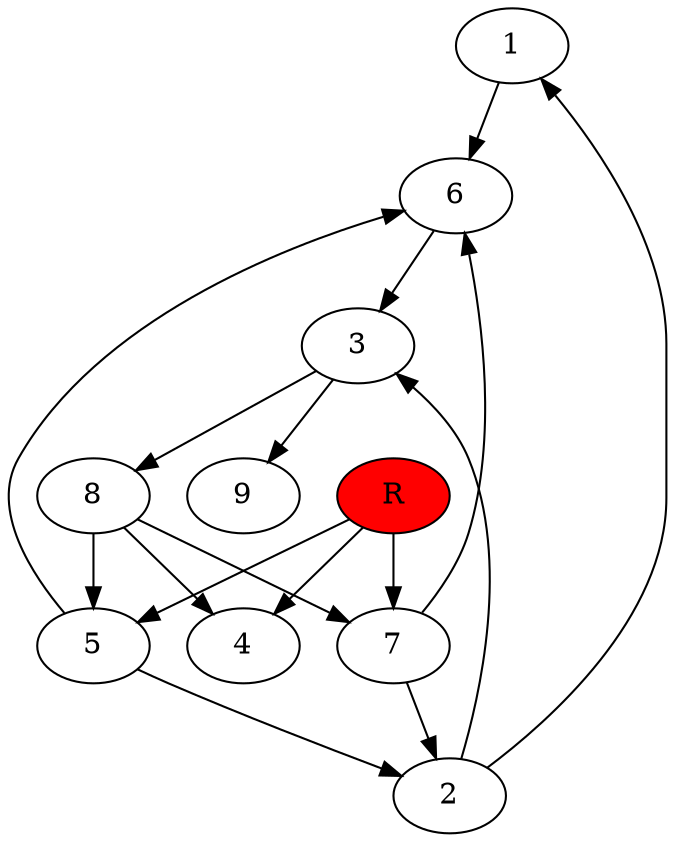 digraph prb51525 {
	1
	2
	3
	4
	5
	6
	7
	8
	R [fillcolor="#ff0000" style=filled]
	1 -> 6
	2 -> 1
	2 -> 3
	3 -> 8
	3 -> 9
	5 -> 2
	5 -> 6
	6 -> 3
	7 -> 2
	7 -> 6
	8 -> 4
	8 -> 5
	8 -> 7
	R -> 4
	R -> 5
	R -> 7
}
